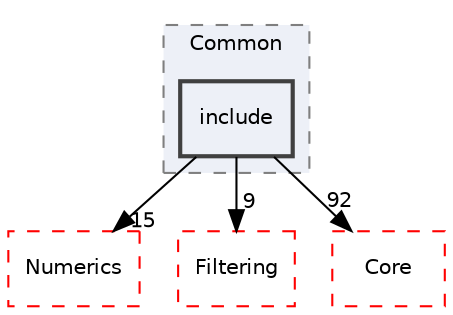 digraph "include"
{
 // LATEX_PDF_SIZE
  edge [fontname="Helvetica",fontsize="10",labelfontname="Helvetica",labelfontsize="10"];
  node [fontname="Helvetica",fontsize="10",shape=record];
  compound=true
  subgraph clusterdir_d9399f076f2daa9185c46a80ce8bb51d {
    graph [ bgcolor="#edf0f7", pencolor="grey50", style="filled,dashed,", label="Common", fontname="Helvetica", fontsize="10", URL="dir_d9399f076f2daa9185c46a80ce8bb51d.html"]
  dir_416513193767e1bf937c0b5a846a6824 [shape=box, label="include", style="filled,bold,", fillcolor="#edf0f7", color="grey25", URL="dir_416513193767e1bf937c0b5a846a6824.html"];
  }
  dir_57605c80b6a7e87d0adba2f2655cc3cb [shape=box, label="Numerics", style="dashed,", fillcolor="#edf0f7", color="red", URL="dir_57605c80b6a7e87d0adba2f2655cc3cb.html"];
  dir_6724b11ef9ad676a0a0c31463bff1d93 [shape=box, label="Filtering", style="dashed,", fillcolor="#edf0f7", color="red", URL="dir_6724b11ef9ad676a0a0c31463bff1d93.html"];
  dir_cac7f9cecb9aa42a0bd05452dddd8a21 [shape=box, label="Core", style="dashed,", fillcolor="#edf0f7", color="red", URL="dir_cac7f9cecb9aa42a0bd05452dddd8a21.html"];
  dir_416513193767e1bf937c0b5a846a6824->dir_57605c80b6a7e87d0adba2f2655cc3cb [headlabel="15", labeldistance=1.5 headhref="dir_000156_000210.html"];
  dir_416513193767e1bf937c0b5a846a6824->dir_6724b11ef9ad676a0a0c31463bff1d93 [headlabel="9", labeldistance=1.5 headhref="dir_000156_000030.html"];
  dir_416513193767e1bf937c0b5a846a6824->dir_cac7f9cecb9aa42a0bd05452dddd8a21 [headlabel="92", labeldistance=1.5 headhref="dir_000156_000014.html"];
}

